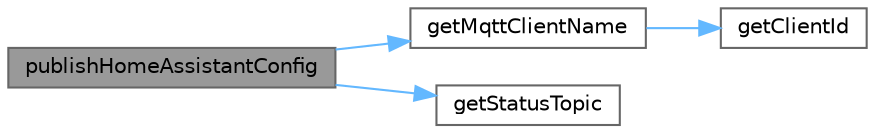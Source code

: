 digraph "publishHomeAssistantConfig"
{
 // LATEX_PDF_SIZE
  bgcolor="transparent";
  edge [fontname=Helvetica,fontsize=10,labelfontname=Helvetica,labelfontsize=10];
  node [fontname=Helvetica,fontsize=10,shape=box,height=0.2,width=0.4];
  rankdir="LR";
  Node1 [id="Node000001",label="publishHomeAssistantConfig",height=0.2,width=0.4,color="gray40", fillcolor="grey60", style="filled", fontcolor="black",tooltip=" "];
  Node1 -> Node2 [id="edge1_Node000001_Node000002",color="steelblue1",style="solid",tooltip=" "];
  Node2 [id="Node000002",label="getMqttClientName",height=0.2,width=0.4,color="grey40", fillcolor="white", style="filled",URL="$mqtt__client_8cpp.html#a681aa515ca2e6ecdbeed2635b88578d7",tooltip=" "];
  Node2 -> Node3 [id="edge2_Node000002_Node000003",color="steelblue1",style="solid",tooltip=" "];
  Node3 [id="Node000003",label="getClientId",height=0.2,width=0.4,color="grey40", fillcolor="white", style="filled",URL="$mqtt__client_8cpp.html#add6d3c0fdc5d81926c892afd692c776b",tooltip=" "];
  Node1 -> Node4 [id="edge3_Node000001_Node000004",color="steelblue1",style="solid",tooltip=" "];
  Node4 [id="Node000004",label="getStatusTopic",height=0.2,width=0.4,color="grey40", fillcolor="white", style="filled",URL="$mqtt__client_8cpp.html#a3da586210877e66ba92641dc5d6246e5",tooltip=" "];
}
